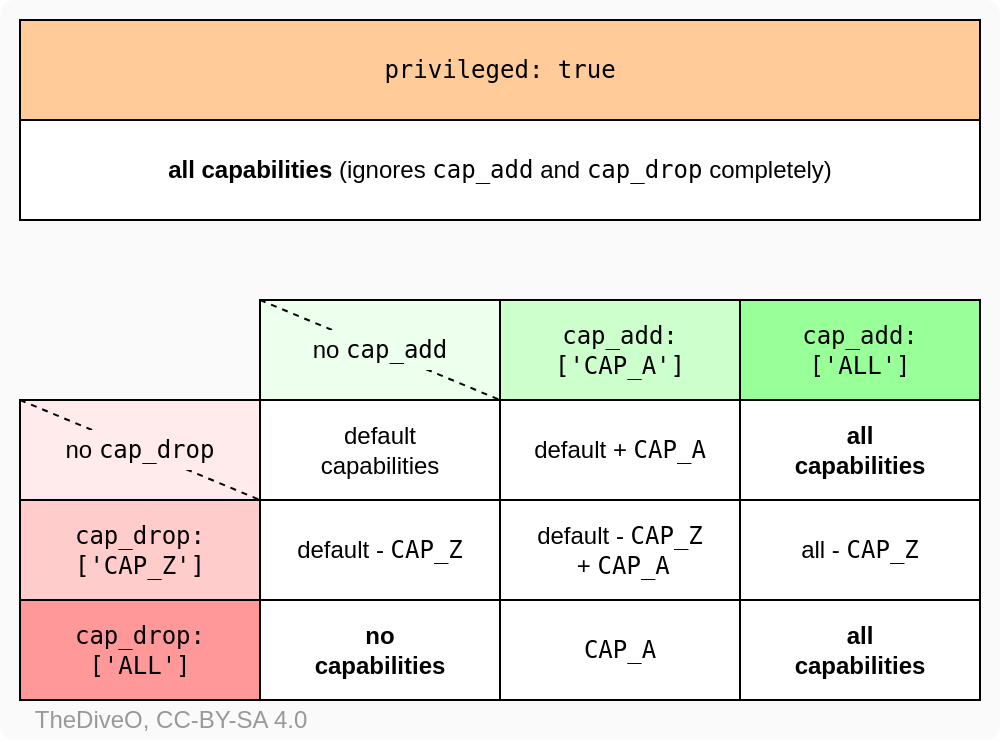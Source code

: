 <mxfile version="20.8.16" type="device"><diagram id="xxXQhpsO8CIIqTGJruQP" name="cap add/drop"><mxGraphModel dx="2074" dy="1188" grid="1" gridSize="10" guides="1" tooltips="1" connect="1" arrows="1" fold="1" page="1" pageScale="1" pageWidth="720" pageHeight="560" math="0" shadow="0"><root><mxCell id="0"/><mxCell id="5pu7HdhKehcSodiI-jr0-8" value="background" parent="0"/><mxCell id="5pu7HdhKehcSodiI-jr0-9" value="" style="rounded=1;whiteSpace=wrap;html=1;fillColor=#FAFAFA;arcSize=2;strokeColor=none;" vertex="1" parent="5pu7HdhKehcSodiI-jr0-8"><mxGeometry width="500" height="370" as="geometry"/></mxCell><mxCell id="1" value="cap add/drop" parent="0"/><mxCell id="FxhufUaBj3sl9I_H6THa-2" value="default&lt;br&gt;capabilities" style="rounded=0;whiteSpace=wrap;html=1;" parent="1" vertex="1"><mxGeometry x="130" y="200" width="120" height="50" as="geometry"/></mxCell><mxCell id="FxhufUaBj3sl9I_H6THa-3" value="" style="rounded=0;whiteSpace=wrap;html=1;fillColor=#EDFFED;" parent="1" vertex="1"><mxGeometry x="130" y="150" width="120" height="50" as="geometry"/></mxCell><mxCell id="FxhufUaBj3sl9I_H6THa-4" value="&lt;font face=&quot;monospace&quot;&gt;cap_add:&lt;br&gt;['CAP_A']&lt;/font&gt;" style="rounded=0;whiteSpace=wrap;html=1;fillColor=#CCFFCC;" parent="1" vertex="1"><mxGeometry x="250" y="150" width="120" height="50" as="geometry"/></mxCell><mxCell id="FxhufUaBj3sl9I_H6THa-6" value="default + &lt;font face=&quot;monospace&quot;&gt;CAP_A&lt;/font&gt;" style="rounded=0;whiteSpace=wrap;html=1;" parent="1" vertex="1"><mxGeometry x="250" y="200" width="120" height="50" as="geometry"/></mxCell><mxCell id="FxhufUaBj3sl9I_H6THa-7" value="&lt;font face=&quot;monospace&quot;&gt;cap_add:&lt;br&gt;['ALL']&lt;/font&gt;" style="rounded=0;whiteSpace=wrap;html=1;fillColor=#99FF99;" parent="1" vertex="1"><mxGeometry x="370" y="150" width="120" height="50" as="geometry"/></mxCell><mxCell id="FxhufUaBj3sl9I_H6THa-8" value="" style="rounded=0;whiteSpace=wrap;html=1;fillColor=#FFEBEB;" parent="1" vertex="1"><mxGeometry x="10" y="200" width="120" height="50" as="geometry"/></mxCell><mxCell id="FxhufUaBj3sl9I_H6THa-9" value="" style="endArrow=none;html=1;rounded=0;fontFamily=monospace;exitX=0;exitY=0;exitDx=0;exitDy=0;entryX=1;entryY=0;entryDx=0;entryDy=0;dashed=1;" parent="1" source="FxhufUaBj3sl9I_H6THa-8" edge="1"><mxGeometry width="50" height="50" relative="1" as="geometry"><mxPoint x="200" y="430" as="sourcePoint"/><mxPoint x="130" y="250.0" as="targetPoint"/></mxGeometry></mxCell><mxCell id="FxhufUaBj3sl9I_H6THa-10" value="&lt;font face=&quot;monospace&quot;&gt;cap_drop:&lt;br&gt;['CAP_Z']&lt;/font&gt;" style="rounded=0;whiteSpace=wrap;html=1;fillColor=#FFCCCC;" parent="1" vertex="1"><mxGeometry x="10" y="250" width="120" height="50" as="geometry"/></mxCell><mxCell id="FxhufUaBj3sl9I_H6THa-11" value="&lt;font face=&quot;monospace&quot;&gt;cap_drop:&lt;br&gt;['ALL']&lt;/font&gt;" style="rounded=0;whiteSpace=wrap;html=1;fillColor=#FF9999;" parent="1" vertex="1"><mxGeometry x="10" y="300" width="120" height="50" as="geometry"/></mxCell><mxCell id="FxhufUaBj3sl9I_H6THa-12" value="&lt;b&gt;all&lt;br&gt;capabilities&lt;/b&gt;" style="rounded=0;whiteSpace=wrap;html=1;" parent="1" vertex="1"><mxGeometry x="370" y="200" width="120" height="50" as="geometry"/></mxCell><mxCell id="FxhufUaBj3sl9I_H6THa-13" value="&lt;b&gt;all&lt;br&gt;capabilities&lt;/b&gt;" style="rounded=0;whiteSpace=wrap;html=1;fillColor=#FFFFFF;" parent="1" vertex="1"><mxGeometry x="370" y="300" width="120" height="50" as="geometry"/></mxCell><mxCell id="FxhufUaBj3sl9I_H6THa-14" value="&lt;b&gt;no&lt;br&gt;capabilities&lt;/b&gt;" style="rounded=0;whiteSpace=wrap;html=1;" parent="1" vertex="1"><mxGeometry x="130" y="300" width="120" height="50" as="geometry"/></mxCell><mxCell id="FxhufUaBj3sl9I_H6THa-15" value="&lt;font face=&quot;monospace&quot;&gt;CAP_A&lt;/font&gt;" style="rounded=0;whiteSpace=wrap;html=1;" parent="1" vertex="1"><mxGeometry x="250" y="300" width="120" height="50" as="geometry"/></mxCell><mxCell id="FxhufUaBj3sl9I_H6THa-16" value="default -&amp;nbsp;&lt;font face=&quot;monospace&quot;&gt;CAP_Z&lt;/font&gt;" style="rounded=0;whiteSpace=wrap;html=1;" parent="1" vertex="1"><mxGeometry x="130" y="250" width="120" height="50" as="geometry"/></mxCell><mxCell id="FxhufUaBj3sl9I_H6THa-17" value="default -&amp;nbsp;&lt;span style=&quot;font-family: monospace&quot;&gt;CAP_Z&lt;/span&gt;&lt;br&gt;&amp;nbsp;+&amp;nbsp;&lt;font face=&quot;monospace&quot;&gt;CAP_A&lt;/font&gt;" style="rounded=0;whiteSpace=wrap;html=1;" parent="1" vertex="1"><mxGeometry x="250" y="250" width="120" height="50" as="geometry"/></mxCell><mxCell id="FxhufUaBj3sl9I_H6THa-18" value="all -&amp;nbsp;&lt;font face=&quot;monospace&quot;&gt;CAP_Z&lt;/font&gt;" style="rounded=0;whiteSpace=wrap;html=1;" parent="1" vertex="1"><mxGeometry x="370" y="250" width="120" height="50" as="geometry"/></mxCell><mxCell id="FxhufUaBj3sl9I_H6THa-19" value="&lt;font face=&quot;monospace&quot;&gt;privileged: true&lt;/font&gt;" style="rounded=0;whiteSpace=wrap;html=1;fillColor=#FFCC99;" parent="1" vertex="1"><mxGeometry x="10" y="10" width="480" height="50" as="geometry"/></mxCell><mxCell id="FxhufUaBj3sl9I_H6THa-20" value="&lt;b&gt;all capabilities&lt;/b&gt; (ignores &lt;font face=&quot;monospace&quot;&gt;cap_add&lt;/font&gt; and &lt;font face=&quot;monospace&quot;&gt;cap_drop&lt;/font&gt; completely)" style="rounded=0;whiteSpace=wrap;html=1;" parent="1" vertex="1"><mxGeometry x="10" y="60" width="480" height="50" as="geometry"/></mxCell><mxCell id="90SJg4g6pCN0UQmAiP3m-1" value="TheDiveO, CC-BY-SA 4.0" style="text;html=1;resizable=0;autosize=1;align=center;verticalAlign=middle;points=[];fillColor=none;strokeColor=none;rounded=0;fontColor=#999999;" parent="1" vertex="1"><mxGeometry x="10" y="350" width="150" height="20" as="geometry"/></mxCell><mxCell id="3" value="no&amp;nbsp;&lt;font face=&quot;monospace&quot;&gt;cap_drop&lt;/font&gt;" style="text;html=1;strokeColor=none;align=center;verticalAlign=middle;whiteSpace=wrap;rounded=0;fillColor=#FFEBEB;" parent="1" vertex="1"><mxGeometry x="30" y="215" width="80" height="20" as="geometry"/></mxCell><mxCell id="7" value="" style="endArrow=none;html=1;rounded=0;fontFamily=monospace;exitX=0;exitY=0;exitDx=0;exitDy=0;entryX=1;entryY=1;entryDx=0;entryDy=0;dashed=1;" parent="1" source="FxhufUaBj3sl9I_H6THa-3" target="FxhufUaBj3sl9I_H6THa-3" edge="1"><mxGeometry width="50" height="50" relative="1" as="geometry"><mxPoint x="130" y="150" as="sourcePoint"/><mxPoint x="250" y="200" as="targetPoint"/></mxGeometry></mxCell><mxCell id="5" value="no&amp;nbsp;&lt;font face=&quot;monospace&quot;&gt;cap_add&lt;/font&gt;" style="text;html=1;strokeColor=none;align=center;verticalAlign=middle;whiteSpace=wrap;rounded=0;fillColor=#EDFFED;" parent="1" vertex="1"><mxGeometry x="150" y="165" width="80" height="20" as="geometry"/></mxCell></root></mxGraphModel></diagram></mxfile>